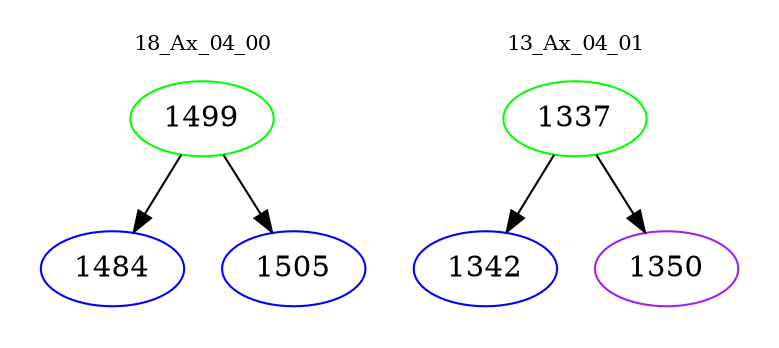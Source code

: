 digraph{
subgraph cluster_0 {
color = white
label = "18_Ax_04_00";
fontsize=10;
T0_1499 [label="1499", color="green"]
T0_1499 -> T0_1484 [color="black"]
T0_1484 [label="1484", color="blue"]
T0_1499 -> T0_1505 [color="black"]
T0_1505 [label="1505", color="blue"]
}
subgraph cluster_1 {
color = white
label = "13_Ax_04_01";
fontsize=10;
T1_1337 [label="1337", color="green"]
T1_1337 -> T1_1342 [color="black"]
T1_1342 [label="1342", color="blue"]
T1_1337 -> T1_1350 [color="black"]
T1_1350 [label="1350", color="purple"]
}
}
